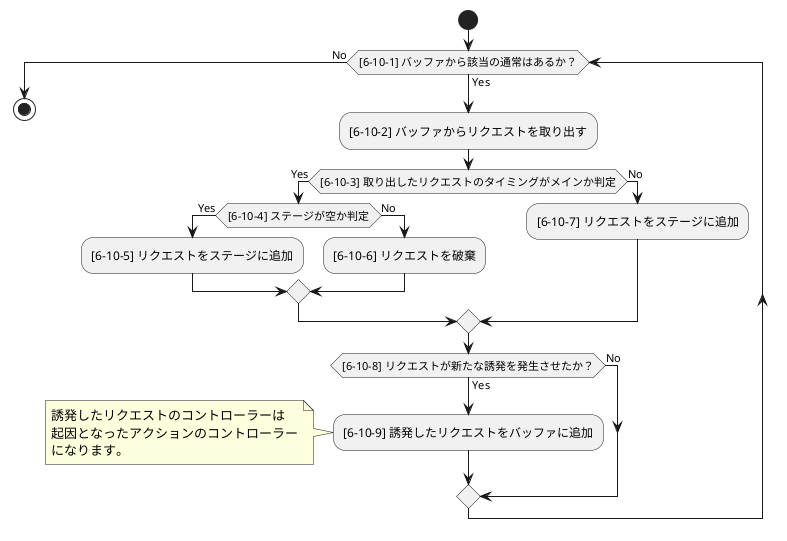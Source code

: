@startuml
'==============================
'【通常：アクション毎に処理】
'==============================

start
while ([6-10-1] バッファから該当の通常はあるか？) is (Yes)
  :[6-10-2] バッファからリクエストを取り出す;
  if ([6-10-3] 取り出したリクエストのタイミングがメインか判定) then (Yes)
    if ([6-10-4] ステージが空か判定) then (Yes)
      :[6-10-5] リクエストをステージに追加;
    else (No)
      :[6-10-6] リクエストを破棄;
    endif
  else (No)
    :[6-10-7] リクエストをステージに追加;
  endif
  if ([6-10-8] リクエストが新たな誘発を発生させたか？) then (Yes)
    :[6-10-9] 誘発したリクエストをバッファに追加;
    note left
      誘発したリクエストのコントローラーは
      起因となったアクションのコントローラー
      になります。
    end note
  else (No)
  endif
endwhile (No)
stop
@enduml
